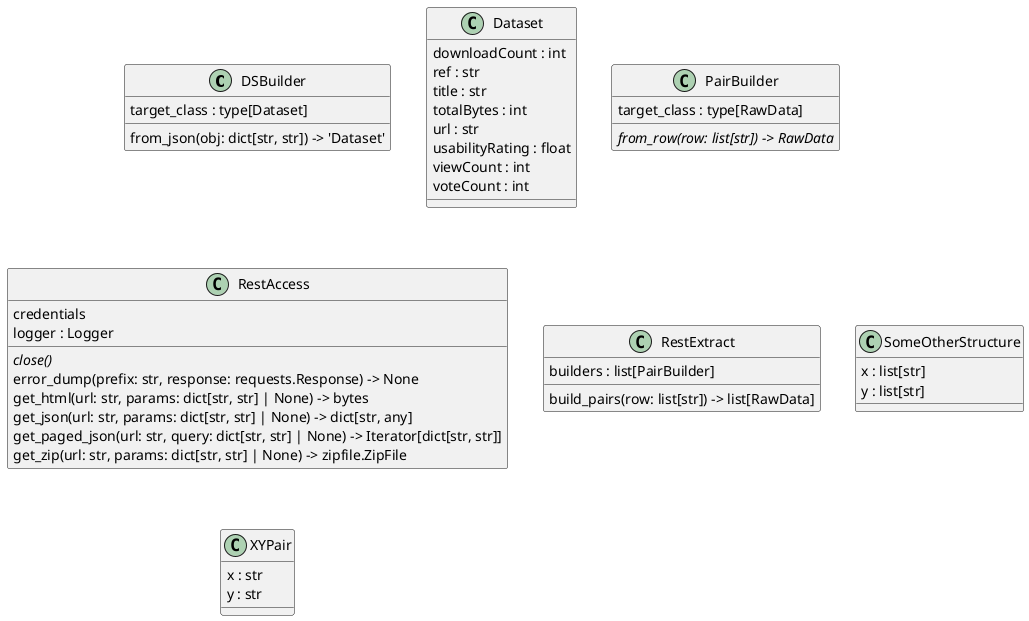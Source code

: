 @startuml classes_WebDataAcquisition
set namespaceSeparator none
class "DSBuilder" as src.kaggle_client.DSBuilder {
  target_class : type[Dataset]
  from_json(obj: dict[str, str]) -> 'Dataset'
}
class "Dataset" as src.kaggle_client.Dataset {
  downloadCount : int
  ref : str
  title : str
  totalBytes : int
  url : str
  usabilityRating : float
  viewCount : int
  voteCount : int
}
class "PairBuilder" as src.kaggle_client.PairBuilder {
  target_class : type[RawData]
  {abstract}from_row(row: list[str]) -> RawData
}
class "RestAccess" as src.kaggle_client.RestAccess {
  credentials
  logger : Logger
  {abstract}close()
  error_dump(prefix: str, response: requests.Response) -> None
  get_html(url: str, params: dict[str, str] | None) -> bytes
  get_json(url: str, params: dict[str, str] | None) -> dict[str, any]
  get_paged_json(url: str, query: dict[str, str] | None) -> Iterator[dict[str, str]]
  get_zip(url: str, params: dict[str, str] | None) -> zipfile.ZipFile
}
class "RestExtract" as src.kaggle_client.RestExtract {
  builders : list[PairBuilder]
  build_pairs(row: list[str]) -> list[RawData]
}
class "SomeOtherStructure" as src.model.SomeOtherStructure {
  x : list[str]
  y : list[str]
}
class "XYPair" as src.model.XYPair {
  x : str
  y : str
}
@enduml
